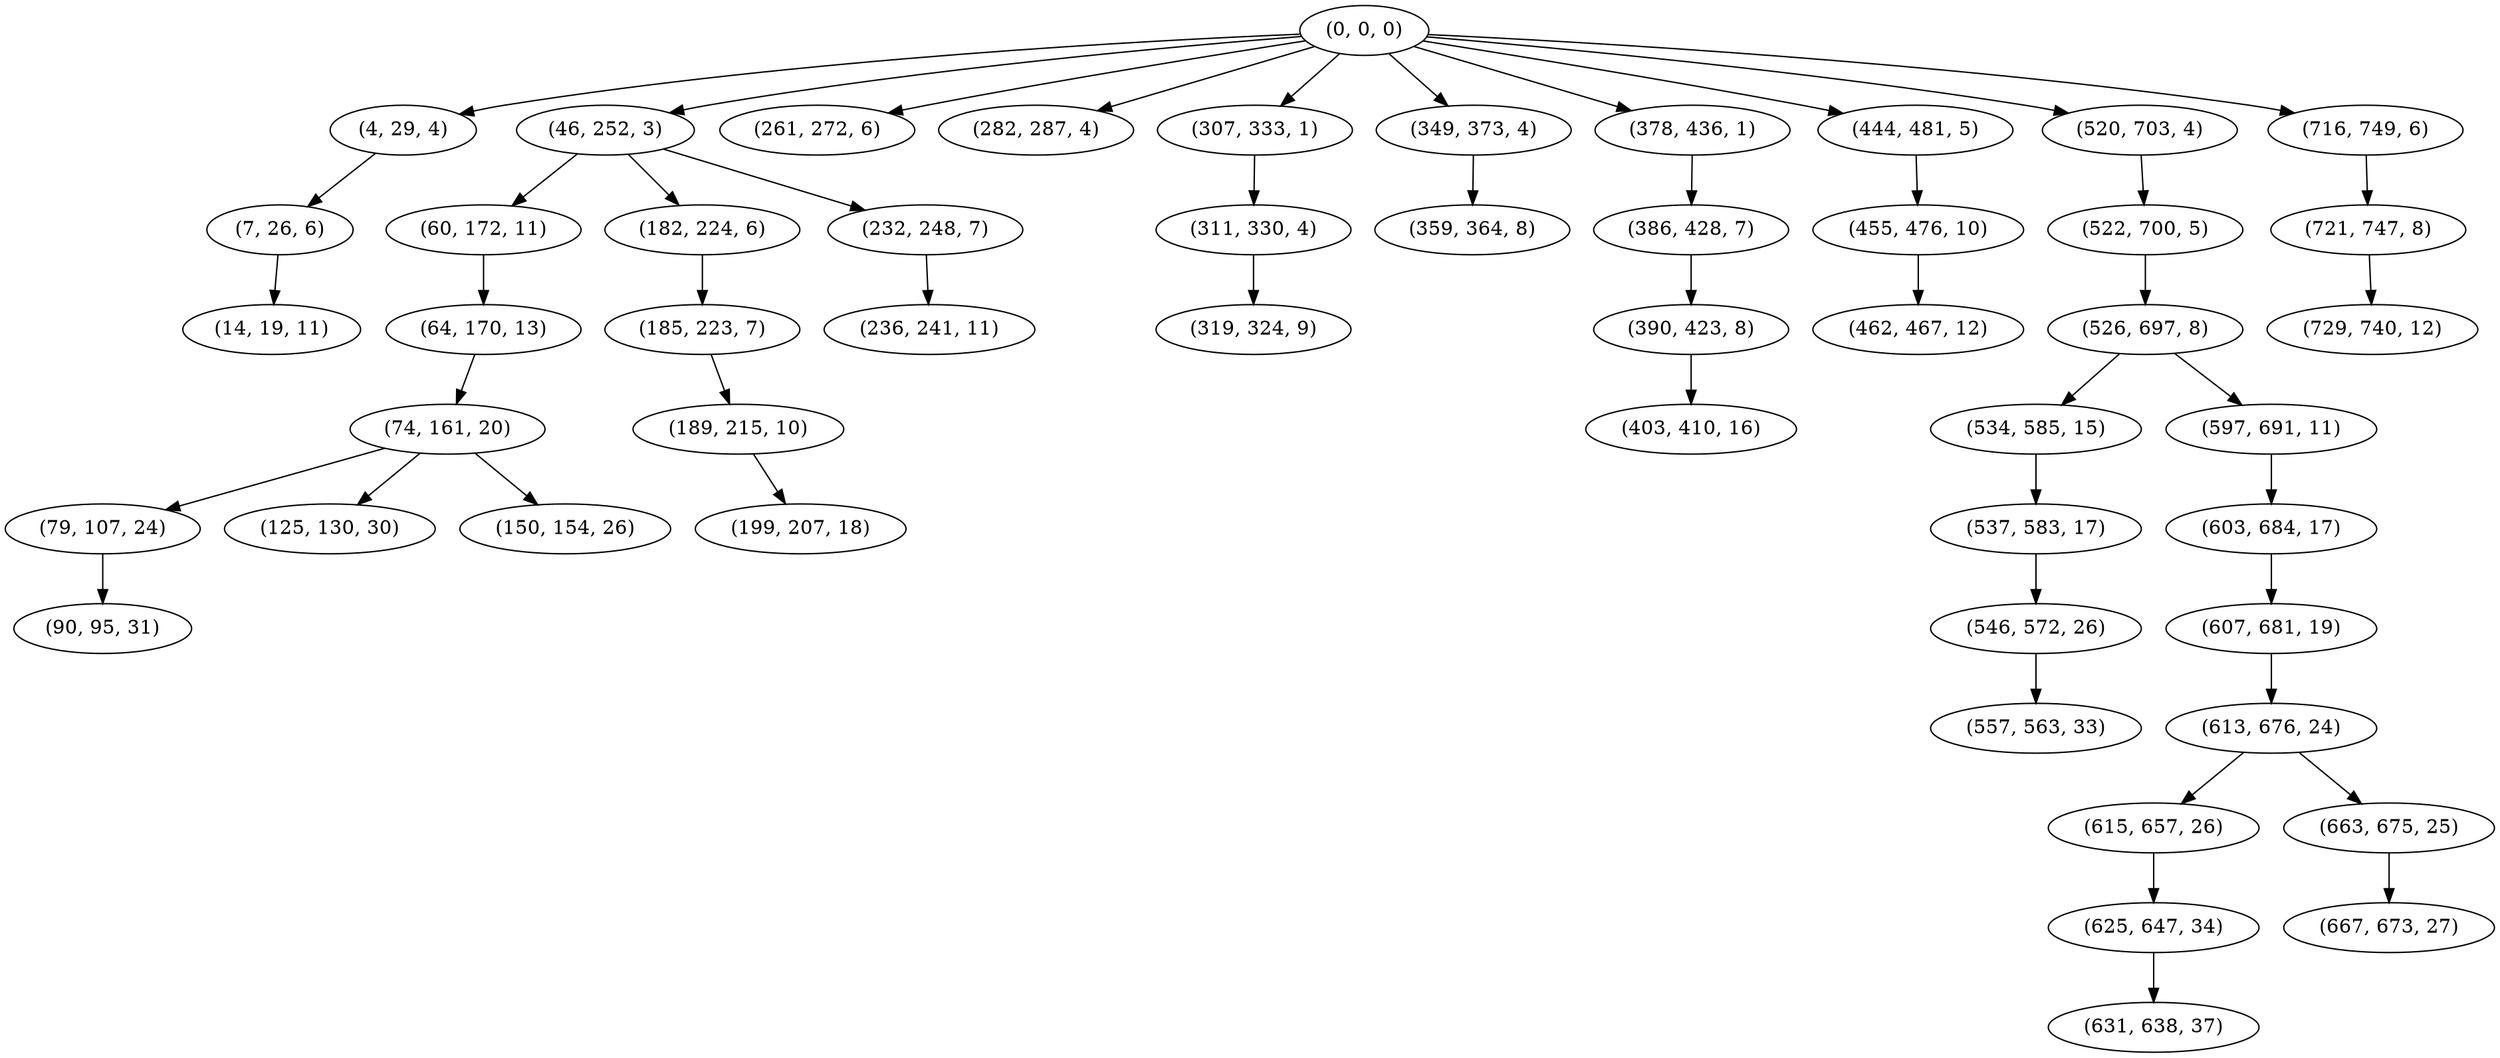 digraph tree {
    "(0, 0, 0)";
    "(4, 29, 4)";
    "(7, 26, 6)";
    "(14, 19, 11)";
    "(46, 252, 3)";
    "(60, 172, 11)";
    "(64, 170, 13)";
    "(74, 161, 20)";
    "(79, 107, 24)";
    "(90, 95, 31)";
    "(125, 130, 30)";
    "(150, 154, 26)";
    "(182, 224, 6)";
    "(185, 223, 7)";
    "(189, 215, 10)";
    "(199, 207, 18)";
    "(232, 248, 7)";
    "(236, 241, 11)";
    "(261, 272, 6)";
    "(282, 287, 4)";
    "(307, 333, 1)";
    "(311, 330, 4)";
    "(319, 324, 9)";
    "(349, 373, 4)";
    "(359, 364, 8)";
    "(378, 436, 1)";
    "(386, 428, 7)";
    "(390, 423, 8)";
    "(403, 410, 16)";
    "(444, 481, 5)";
    "(455, 476, 10)";
    "(462, 467, 12)";
    "(520, 703, 4)";
    "(522, 700, 5)";
    "(526, 697, 8)";
    "(534, 585, 15)";
    "(537, 583, 17)";
    "(546, 572, 26)";
    "(557, 563, 33)";
    "(597, 691, 11)";
    "(603, 684, 17)";
    "(607, 681, 19)";
    "(613, 676, 24)";
    "(615, 657, 26)";
    "(625, 647, 34)";
    "(631, 638, 37)";
    "(663, 675, 25)";
    "(667, 673, 27)";
    "(716, 749, 6)";
    "(721, 747, 8)";
    "(729, 740, 12)";
    "(0, 0, 0)" -> "(4, 29, 4)";
    "(0, 0, 0)" -> "(46, 252, 3)";
    "(0, 0, 0)" -> "(261, 272, 6)";
    "(0, 0, 0)" -> "(282, 287, 4)";
    "(0, 0, 0)" -> "(307, 333, 1)";
    "(0, 0, 0)" -> "(349, 373, 4)";
    "(0, 0, 0)" -> "(378, 436, 1)";
    "(0, 0, 0)" -> "(444, 481, 5)";
    "(0, 0, 0)" -> "(520, 703, 4)";
    "(0, 0, 0)" -> "(716, 749, 6)";
    "(4, 29, 4)" -> "(7, 26, 6)";
    "(7, 26, 6)" -> "(14, 19, 11)";
    "(46, 252, 3)" -> "(60, 172, 11)";
    "(46, 252, 3)" -> "(182, 224, 6)";
    "(46, 252, 3)" -> "(232, 248, 7)";
    "(60, 172, 11)" -> "(64, 170, 13)";
    "(64, 170, 13)" -> "(74, 161, 20)";
    "(74, 161, 20)" -> "(79, 107, 24)";
    "(74, 161, 20)" -> "(125, 130, 30)";
    "(74, 161, 20)" -> "(150, 154, 26)";
    "(79, 107, 24)" -> "(90, 95, 31)";
    "(182, 224, 6)" -> "(185, 223, 7)";
    "(185, 223, 7)" -> "(189, 215, 10)";
    "(189, 215, 10)" -> "(199, 207, 18)";
    "(232, 248, 7)" -> "(236, 241, 11)";
    "(307, 333, 1)" -> "(311, 330, 4)";
    "(311, 330, 4)" -> "(319, 324, 9)";
    "(349, 373, 4)" -> "(359, 364, 8)";
    "(378, 436, 1)" -> "(386, 428, 7)";
    "(386, 428, 7)" -> "(390, 423, 8)";
    "(390, 423, 8)" -> "(403, 410, 16)";
    "(444, 481, 5)" -> "(455, 476, 10)";
    "(455, 476, 10)" -> "(462, 467, 12)";
    "(520, 703, 4)" -> "(522, 700, 5)";
    "(522, 700, 5)" -> "(526, 697, 8)";
    "(526, 697, 8)" -> "(534, 585, 15)";
    "(526, 697, 8)" -> "(597, 691, 11)";
    "(534, 585, 15)" -> "(537, 583, 17)";
    "(537, 583, 17)" -> "(546, 572, 26)";
    "(546, 572, 26)" -> "(557, 563, 33)";
    "(597, 691, 11)" -> "(603, 684, 17)";
    "(603, 684, 17)" -> "(607, 681, 19)";
    "(607, 681, 19)" -> "(613, 676, 24)";
    "(613, 676, 24)" -> "(615, 657, 26)";
    "(613, 676, 24)" -> "(663, 675, 25)";
    "(615, 657, 26)" -> "(625, 647, 34)";
    "(625, 647, 34)" -> "(631, 638, 37)";
    "(663, 675, 25)" -> "(667, 673, 27)";
    "(716, 749, 6)" -> "(721, 747, 8)";
    "(721, 747, 8)" -> "(729, 740, 12)";
}
